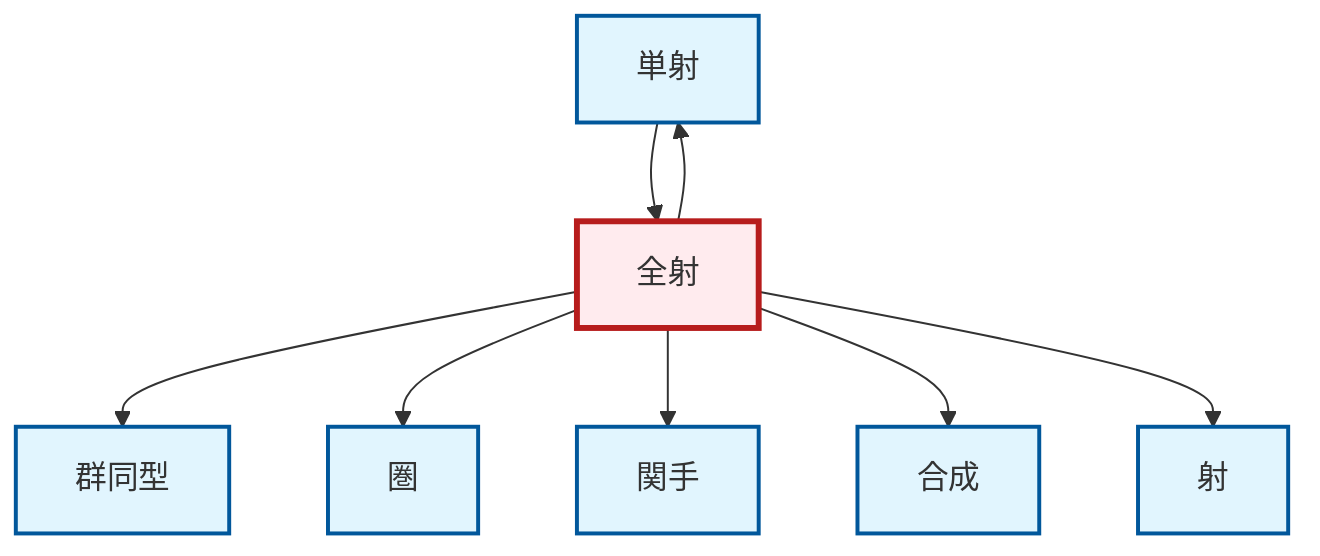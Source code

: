 graph TD
    classDef definition fill:#e1f5fe,stroke:#01579b,stroke-width:2px
    classDef theorem fill:#f3e5f5,stroke:#4a148c,stroke-width:2px
    classDef axiom fill:#fff3e0,stroke:#e65100,stroke-width:2px
    classDef example fill:#e8f5e9,stroke:#1b5e20,stroke-width:2px
    classDef current fill:#ffebee,stroke:#b71c1c,stroke-width:3px
    def-functor["関手"]:::definition
    def-monomorphism["単射"]:::definition
    def-morphism["射"]:::definition
    def-epimorphism["全射"]:::definition
    def-composition["合成"]:::definition
    def-category["圏"]:::definition
    def-isomorphism["群同型"]:::definition
    def-epimorphism --> def-isomorphism
    def-epimorphism --> def-category
    def-epimorphism --> def-functor
    def-monomorphism --> def-epimorphism
    def-epimorphism --> def-composition
    def-epimorphism --> def-monomorphism
    def-epimorphism --> def-morphism
    class def-epimorphism current